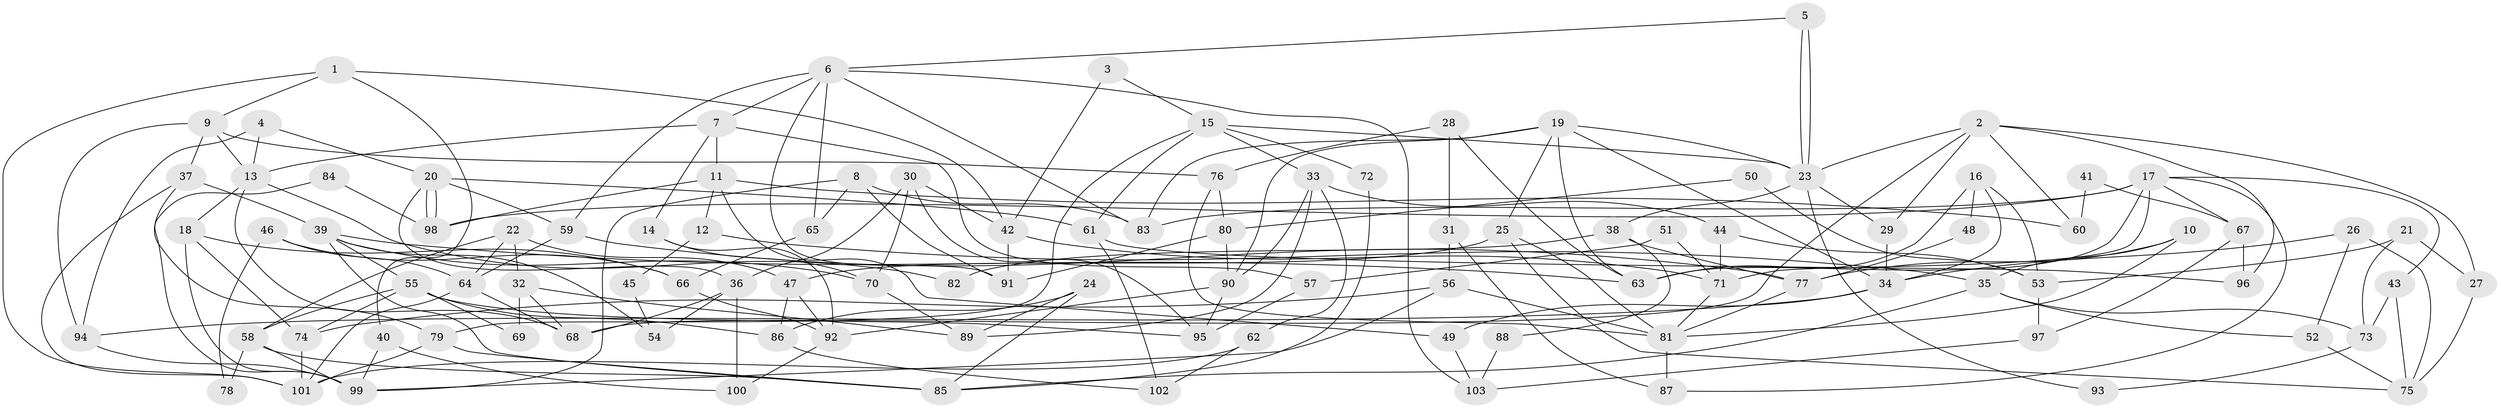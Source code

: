// Generated by graph-tools (version 1.1) at 2025/26/03/09/25 03:26:10]
// undirected, 103 vertices, 206 edges
graph export_dot {
graph [start="1"]
  node [color=gray90,style=filled];
  1;
  2;
  3;
  4;
  5;
  6;
  7;
  8;
  9;
  10;
  11;
  12;
  13;
  14;
  15;
  16;
  17;
  18;
  19;
  20;
  21;
  22;
  23;
  24;
  25;
  26;
  27;
  28;
  29;
  30;
  31;
  32;
  33;
  34;
  35;
  36;
  37;
  38;
  39;
  40;
  41;
  42;
  43;
  44;
  45;
  46;
  47;
  48;
  49;
  50;
  51;
  52;
  53;
  54;
  55;
  56;
  57;
  58;
  59;
  60;
  61;
  62;
  63;
  64;
  65;
  66;
  67;
  68;
  69;
  70;
  71;
  72;
  73;
  74;
  75;
  76;
  77;
  78;
  79;
  80;
  81;
  82;
  83;
  84;
  85;
  86;
  87;
  88;
  89;
  90;
  91;
  92;
  93;
  94;
  95;
  96;
  97;
  98;
  99;
  100;
  101;
  102;
  103;
  1 -- 40;
  1 -- 101;
  1 -- 9;
  1 -- 42;
  2 -- 23;
  2 -- 29;
  2 -- 27;
  2 -- 60;
  2 -- 68;
  2 -- 96;
  3 -- 42;
  3 -- 15;
  4 -- 13;
  4 -- 20;
  4 -- 94;
  5 -- 6;
  5 -- 23;
  5 -- 23;
  6 -- 83;
  6 -- 91;
  6 -- 7;
  6 -- 59;
  6 -- 65;
  6 -- 103;
  7 -- 13;
  7 -- 11;
  7 -- 14;
  7 -- 57;
  8 -- 91;
  8 -- 65;
  8 -- 83;
  8 -- 99;
  9 -- 94;
  9 -- 13;
  9 -- 37;
  9 -- 76;
  10 -- 77;
  10 -- 81;
  10 -- 35;
  11 -- 98;
  11 -- 12;
  11 -- 49;
  11 -- 60;
  12 -- 35;
  12 -- 45;
  13 -- 68;
  13 -- 18;
  13 -- 82;
  14 -- 92;
  14 -- 70;
  15 -- 79;
  15 -- 23;
  15 -- 33;
  15 -- 61;
  15 -- 72;
  16 -- 63;
  16 -- 34;
  16 -- 48;
  16 -- 53;
  17 -- 71;
  17 -- 63;
  17 -- 43;
  17 -- 67;
  17 -- 83;
  17 -- 87;
  17 -- 98;
  18 -- 99;
  18 -- 66;
  18 -- 74;
  19 -- 63;
  19 -- 83;
  19 -- 23;
  19 -- 25;
  19 -- 34;
  19 -- 90;
  20 -- 59;
  20 -- 98;
  20 -- 98;
  20 -- 36;
  20 -- 61;
  21 -- 53;
  21 -- 27;
  21 -- 73;
  22 -- 58;
  22 -- 32;
  22 -- 47;
  22 -- 64;
  23 -- 29;
  23 -- 38;
  23 -- 93;
  24 -- 86;
  24 -- 89;
  24 -- 85;
  25 -- 75;
  25 -- 47;
  25 -- 81;
  26 -- 75;
  26 -- 34;
  26 -- 52;
  27 -- 75;
  28 -- 31;
  28 -- 76;
  28 -- 63;
  29 -- 34;
  30 -- 70;
  30 -- 36;
  30 -- 42;
  30 -- 95;
  31 -- 56;
  31 -- 87;
  32 -- 68;
  32 -- 89;
  32 -- 69;
  33 -- 90;
  33 -- 44;
  33 -- 62;
  33 -- 89;
  34 -- 94;
  34 -- 49;
  35 -- 85;
  35 -- 52;
  35 -- 73;
  36 -- 68;
  36 -- 54;
  36 -- 100;
  37 -- 101;
  37 -- 39;
  37 -- 79;
  38 -- 77;
  38 -- 82;
  38 -- 88;
  39 -- 55;
  39 -- 54;
  39 -- 63;
  39 -- 70;
  39 -- 85;
  40 -- 100;
  40 -- 99;
  41 -- 60;
  41 -- 67;
  42 -- 71;
  42 -- 91;
  43 -- 73;
  43 -- 75;
  44 -- 53;
  44 -- 71;
  45 -- 54;
  46 -- 64;
  46 -- 66;
  46 -- 78;
  47 -- 86;
  47 -- 92;
  48 -- 77;
  49 -- 103;
  50 -- 80;
  50 -- 53;
  51 -- 71;
  51 -- 57;
  52 -- 75;
  53 -- 97;
  55 -- 58;
  55 -- 86;
  55 -- 69;
  55 -- 74;
  55 -- 95;
  56 -- 74;
  56 -- 81;
  56 -- 99;
  57 -- 95;
  58 -- 99;
  58 -- 85;
  58 -- 78;
  59 -- 64;
  59 -- 77;
  61 -- 96;
  61 -- 102;
  62 -- 101;
  62 -- 102;
  64 -- 101;
  64 -- 68;
  65 -- 66;
  66 -- 92;
  67 -- 96;
  67 -- 97;
  70 -- 89;
  71 -- 81;
  72 -- 85;
  73 -- 93;
  74 -- 101;
  76 -- 81;
  76 -- 80;
  77 -- 81;
  79 -- 85;
  79 -- 101;
  80 -- 90;
  80 -- 91;
  81 -- 87;
  84 -- 98;
  84 -- 99;
  86 -- 102;
  88 -- 103;
  90 -- 95;
  90 -- 92;
  92 -- 100;
  94 -- 99;
  97 -- 103;
}

